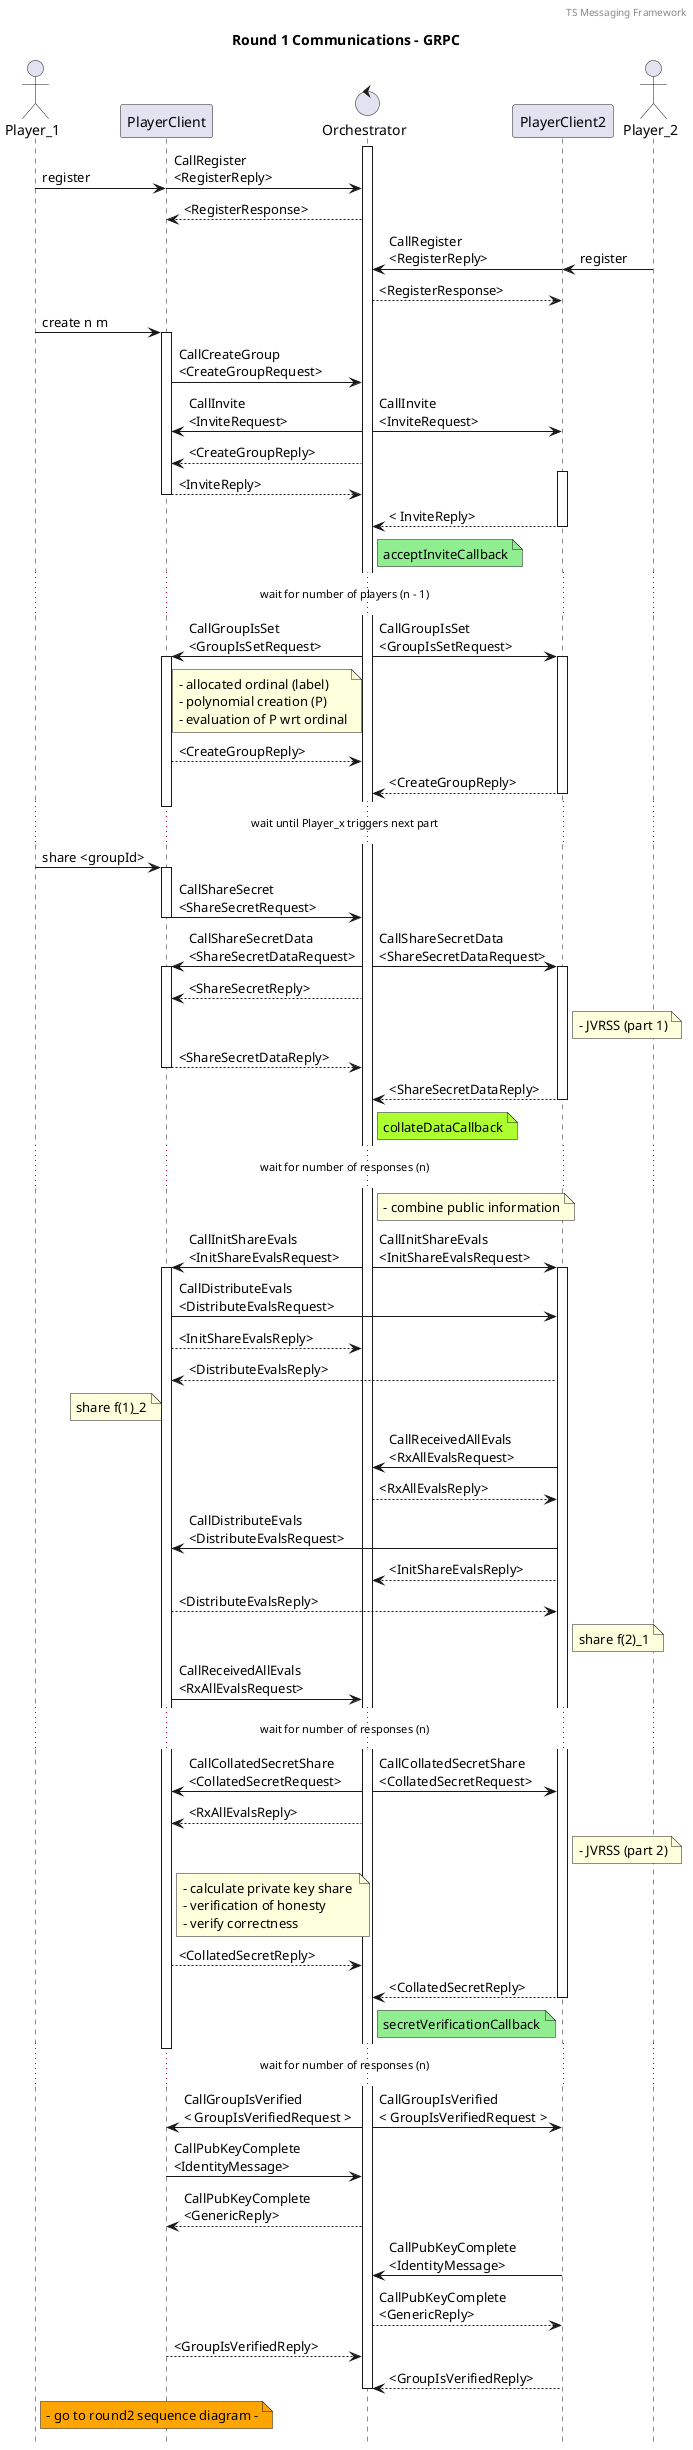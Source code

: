 @startuml
!pragma teoz true


header TS Messaging Framework
title Round 1 Communications - GRPC
hide footbox
actor Player_1
participant PlayerClient
control Orchestrator
participant PlayerClient2
actor Player_2

activate Orchestrator
Player_1->PlayerClient : register
& PlayerClient->Orchestrator : CallRegister \n<RegisterReply>
Orchestrator-->PlayerClient : <RegisterResponse>
Player_2->PlayerClient2 : register
& PlayerClient2->Orchestrator : CallRegister \n<RegisterReply>
Orchestrator-->PlayerClient2 : <RegisterResponse>


Player_1 -> PlayerClient : create n m
activate PlayerClient
PlayerClient -> Orchestrator : CallCreateGroup \n<CreateGroupRequest> 



Orchestrator -> PlayerClient : CallInvite \n<InviteRequest>
& Orchestrator -> PlayerClient2 : CallInvite \n<InviteRequest>
Orchestrator --> PlayerClient : <CreateGroupReply>
activate PlayerClient2

PlayerClient --> Orchestrator : <InviteReply>
deactivate PlayerClient

PlayerClient2 --> Orchestrator :< InviteReply>

note right Orchestrator #LightGreen
acceptInviteCallback
end note

deactivate PlayerClient2

... wait for number of players (n - 1) ...

Orchestrator -> PlayerClient : CallGroupIsSet \n<GroupIsSetRequest> 
& Orchestrator -> PlayerClient2 :  CallGroupIsSet \n<GroupIsSetRequest>
activate PlayerClient
activate PlayerClient2

note left Orchestrator
- allocated ordinal (label)
- polynomial creation (P)
- evaluation of P wrt ordinal
end note

PlayerClient --> Orchestrator : <CreateGroupReply>
PlayerClient2 --> Orchestrator : <CreateGroupReply>

deactivate PlayerClient
deactivate PlayerClient2

... wait until Player_x triggers next part ...

Player_1 -> PlayerClient : share <groupId>


activate PlayerClient

PlayerClient -> Orchestrator : CallShareSecret \n<ShareSecretRequest>
deactivate PlayerClient

Orchestrator -> PlayerClient : CallShareSecretData \n<ShareSecretDataRequest>
& Orchestrator -> PlayerClient2 : CallShareSecretData \n<ShareSecretDataRequest>
activate PlayerClient
activate PlayerClient2


Orchestrator --> PlayerClient :  <ShareSecretReply>

note right PlayerClient2
    - JVRSS (part 1)
end note


PlayerClient --> Orchestrator : <ShareSecretDataReply>
deactivate PlayerClient
PlayerClient2 --> Orchestrator : <ShareSecretDataReply>
deactivate PlayerClient2

note right Orchestrator #GreenYellow
collateDataCallback
end note

... wait for number of responses (n) ...

note right Orchestrator
- combine public information
end note

Orchestrator -> PlayerClient : CallInitShareEvals \n<InitShareEvalsRequest>
& Orchestrator -> PlayerClient2 : CallInitShareEvals \n<InitShareEvalsRequest>
activate PlayerClient
activate PlayerClient2
PlayerClient -> PlayerClient2 : CallDistributeEvals \n<DistributeEvalsRequest>
PlayerClient --> Orchestrator : <InitShareEvalsReply>
PlayerClient2 --> PlayerClient : <DistributeEvalsReply>


note left PlayerClient
share f(1)_2
end note

PlayerClient2 -> Orchestrator : CallReceivedAllEvals \n<RxAllEvalsRequest>
Orchestrator --> PlayerClient2 : <RxAllEvalsReply>

PlayerClient2 ->PlayerClient : CallDistributeEvals \n<DistributeEvalsRequest>
PlayerClient2 --> Orchestrator : <InitShareEvalsReply>
PlayerClient --> PlayerClient2 : <DistributeEvalsReply>


note right PlayerClient2
share f(2)_1
end note

PlayerClient -> Orchestrator : CallReceivedAllEvals \n<RxAllEvalsRequest>


... wait for number of responses (n) ...
Orchestrator -> PlayerClient : CallCollatedSecretShare \n<CollatedSecretRequest>
& Orchestrator -> PlayerClient2 : CallCollatedSecretShare \n<CollatedSecretRequest>


Orchestrator --> PlayerClient : <RxAllEvalsReply>

note right PlayerClient2
    - JVRSS (part 2)
end note

note right PlayerClient
    - calculate private key share 
    - verification of honesty
    - verify correctness
end note

PlayerClient --> Orchestrator : <CollatedSecretReply>
PlayerClient2 --> Orchestrator : <CollatedSecretReply>

note right Orchestrator  #LightGreen
    secretVerificationCallback
end note    

deactivate PlayerClient
deactivate PlayerClient2


... wait for number of responses (n) ...

Orchestrator -> PlayerClient : CallGroupIsVerified \n< GroupIsVerifiedRequest >
& Orchestrator -> PlayerClient2 : CallGroupIsVerified \n< GroupIsVerifiedRequest > 

PlayerClient -> Orchestrator : CallPubKeyComplete \n<IdentityMessage>
Orchestrator --> PlayerClient : CallPubKeyComplete \n<GenericReply>
PlayerClient2 -> Orchestrator : CallPubKeyComplete \n<IdentityMessage>
Orchestrator --> PlayerClient2 : CallPubKeyComplete \n<GenericReply>

PlayerClient --> Orchestrator : <GroupIsVerifiedReply>
PlayerClient2 --> Orchestrator : <GroupIsVerifiedReply>

note right Player_1 #Orange
    - go to round2 sequence diagram -
end note

deactivate Orchestrator


@enduml
